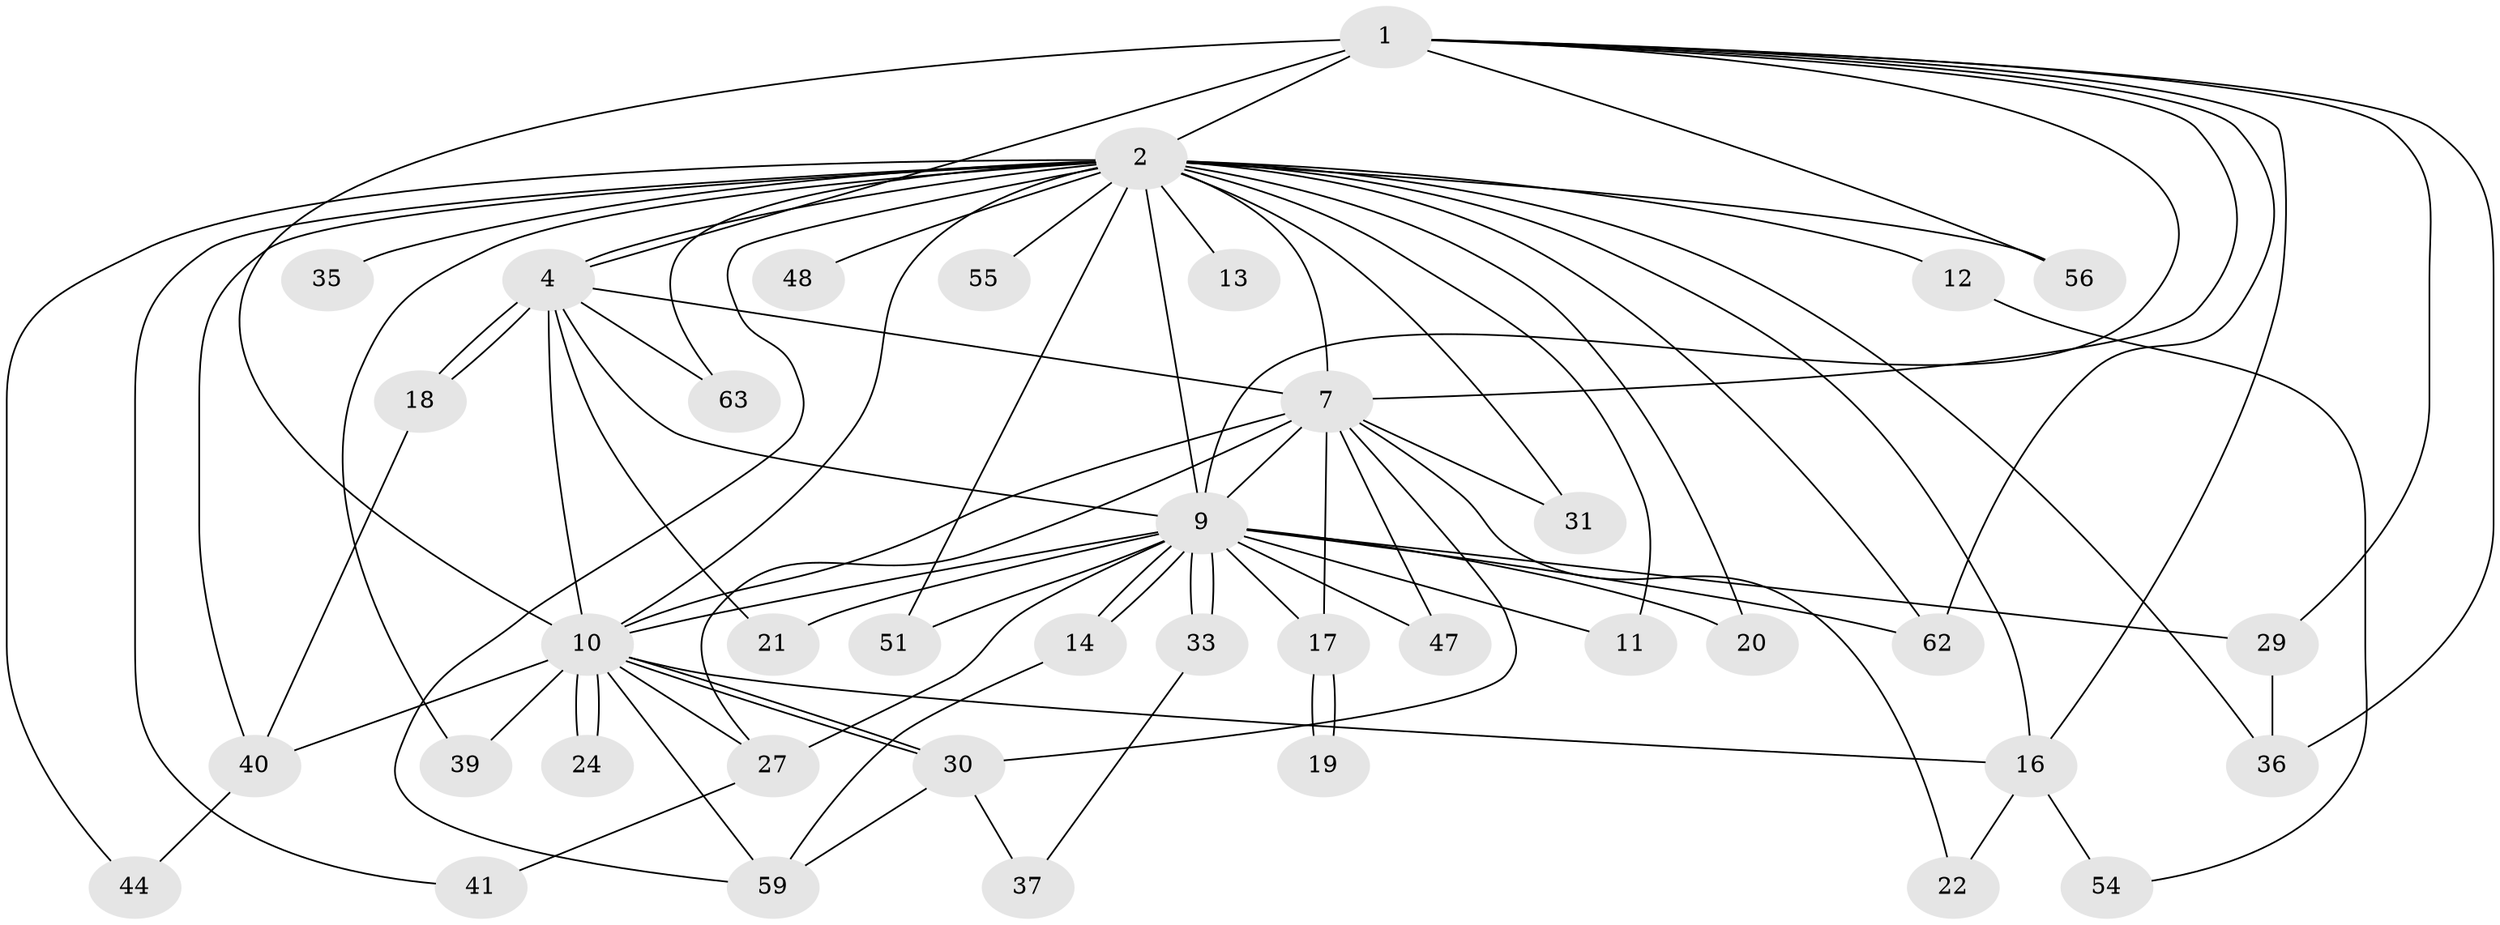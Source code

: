 // original degree distribution, {14: 0.012658227848101266, 13: 0.02531645569620253, 28: 0.012658227848101266, 16: 0.02531645569620253, 22: 0.02531645569620253, 23: 0.02531645569620253, 2: 0.569620253164557, 4: 0.10126582278481013, 3: 0.16455696202531644, 5: 0.0379746835443038}
// Generated by graph-tools (version 1.1) at 2025/14/03/09/25 04:14:08]
// undirected, 39 vertices, 84 edges
graph export_dot {
graph [start="1"]
  node [color=gray90,style=filled];
  1;
  2 [super="+42+5+49+3"];
  4 [super="+65+70"];
  7 [super="+32+53"];
  9 [super="+26"];
  10 [super="+15+46+66+28"];
  11;
  12;
  13;
  14;
  16 [super="+64"];
  17;
  18;
  19;
  20;
  21;
  22;
  24;
  27 [super="+58"];
  29 [super="+78"];
  30 [super="+79+43"];
  31;
  33;
  35 [super="+38"];
  36;
  37;
  39;
  40 [super="+68"];
  41;
  44;
  47;
  48;
  51;
  54;
  55;
  56;
  59 [super="+67"];
  62;
  63;
  1 -- 2 [weight=5];
  1 -- 4;
  1 -- 7;
  1 -- 9;
  1 -- 10;
  1 -- 16;
  1 -- 29;
  1 -- 36;
  1 -- 56;
  1 -- 62;
  2 -- 4 [weight=7];
  2 -- 7 [weight=8];
  2 -- 9 [weight=5];
  2 -- 10 [weight=9];
  2 -- 48 [weight=2];
  2 -- 40 [weight=2];
  2 -- 20 [weight=2];
  2 -- 12 [weight=3];
  2 -- 13 [weight=3];
  2 -- 36;
  2 -- 44;
  2 -- 55 [weight=2];
  2 -- 59;
  2 -- 11;
  2 -- 31;
  2 -- 35 [weight=3];
  2 -- 39;
  2 -- 41;
  2 -- 51;
  2 -- 56;
  2 -- 62;
  2 -- 63;
  2 -- 16 [weight=3];
  4 -- 7 [weight=2];
  4 -- 9;
  4 -- 10;
  4 -- 18;
  4 -- 18;
  4 -- 21;
  4 -- 63;
  7 -- 9 [weight=2];
  7 -- 10 [weight=3];
  7 -- 17;
  7 -- 22;
  7 -- 27 [weight=2];
  7 -- 31;
  7 -- 47;
  7 -- 30;
  9 -- 10 [weight=2];
  9 -- 11;
  9 -- 14;
  9 -- 14;
  9 -- 17;
  9 -- 20;
  9 -- 21;
  9 -- 27;
  9 -- 33;
  9 -- 33;
  9 -- 47;
  9 -- 51;
  9 -- 62;
  9 -- 29;
  10 -- 16;
  10 -- 24;
  10 -- 24;
  10 -- 30;
  10 -- 30;
  10 -- 39;
  10 -- 40 [weight=2];
  10 -- 59;
  10 -- 27;
  12 -- 54;
  14 -- 59;
  16 -- 22;
  16 -- 54;
  17 -- 19;
  17 -- 19;
  18 -- 40;
  27 -- 41;
  29 -- 36;
  30 -- 37;
  30 -- 59;
  33 -- 37;
  40 -- 44;
}
